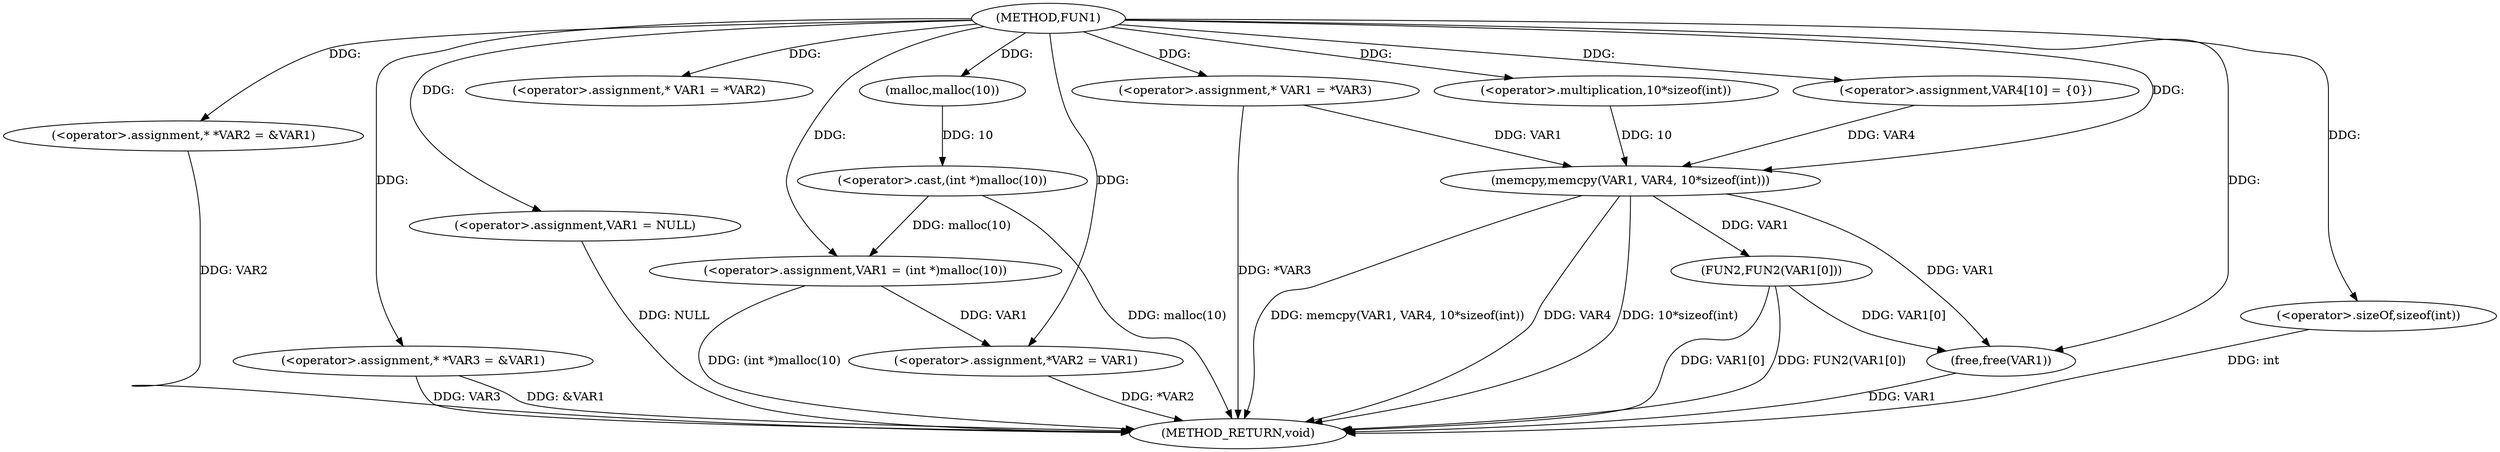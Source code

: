 digraph FUN1 {  
"1000100" [label = "(METHOD,FUN1)" ]
"1000155" [label = "(METHOD_RETURN,void)" ]
"1000104" [label = "(<operator>.assignment,* *VAR2 = &VAR1)" ]
"1000109" [label = "(<operator>.assignment,* *VAR3 = &VAR1)" ]
"1000113" [label = "(<operator>.assignment,VAR1 = NULL)" ]
"1000118" [label = "(<operator>.assignment,* VAR1 = *VAR2)" ]
"1000122" [label = "(<operator>.assignment,VAR1 = (int *)malloc(10))" ]
"1000124" [label = "(<operator>.cast,(int *)malloc(10))" ]
"1000126" [label = "(malloc,malloc(10))" ]
"1000128" [label = "(<operator>.assignment,*VAR2 = VAR1)" ]
"1000134" [label = "(<operator>.assignment,* VAR1 = *VAR3)" ]
"1000140" [label = "(<operator>.assignment,VAR4[10] = {0})" ]
"1000142" [label = "(memcpy,memcpy(VAR1, VAR4, 10*sizeof(int)))" ]
"1000145" [label = "(<operator>.multiplication,10*sizeof(int))" ]
"1000147" [label = "(<operator>.sizeOf,sizeof(int))" ]
"1000149" [label = "(FUN2,FUN2(VAR1[0]))" ]
"1000153" [label = "(free,free(VAR1))" ]
  "1000124" -> "1000155"  [ label = "DDG: malloc(10)"] 
  "1000142" -> "1000155"  [ label = "DDG: memcpy(VAR1, VAR4, 10*sizeof(int))"] 
  "1000104" -> "1000155"  [ label = "DDG: VAR2"] 
  "1000113" -> "1000155"  [ label = "DDG: NULL"] 
  "1000153" -> "1000155"  [ label = "DDG: VAR1"] 
  "1000149" -> "1000155"  [ label = "DDG: VAR1[0]"] 
  "1000122" -> "1000155"  [ label = "DDG: (int *)malloc(10)"] 
  "1000128" -> "1000155"  [ label = "DDG: *VAR2"] 
  "1000142" -> "1000155"  [ label = "DDG: VAR4"] 
  "1000149" -> "1000155"  [ label = "DDG: FUN2(VAR1[0])"] 
  "1000147" -> "1000155"  [ label = "DDG: int"] 
  "1000109" -> "1000155"  [ label = "DDG: VAR3"] 
  "1000134" -> "1000155"  [ label = "DDG: *VAR3"] 
  "1000142" -> "1000155"  [ label = "DDG: 10*sizeof(int)"] 
  "1000109" -> "1000155"  [ label = "DDG: &VAR1"] 
  "1000100" -> "1000104"  [ label = "DDG: "] 
  "1000100" -> "1000109"  [ label = "DDG: "] 
  "1000100" -> "1000113"  [ label = "DDG: "] 
  "1000100" -> "1000118"  [ label = "DDG: "] 
  "1000124" -> "1000122"  [ label = "DDG: malloc(10)"] 
  "1000100" -> "1000122"  [ label = "DDG: "] 
  "1000126" -> "1000124"  [ label = "DDG: 10"] 
  "1000100" -> "1000126"  [ label = "DDG: "] 
  "1000122" -> "1000128"  [ label = "DDG: VAR1"] 
  "1000100" -> "1000128"  [ label = "DDG: "] 
  "1000100" -> "1000134"  [ label = "DDG: "] 
  "1000100" -> "1000140"  [ label = "DDG: "] 
  "1000134" -> "1000142"  [ label = "DDG: VAR1"] 
  "1000100" -> "1000142"  [ label = "DDG: "] 
  "1000140" -> "1000142"  [ label = "DDG: VAR4"] 
  "1000145" -> "1000142"  [ label = "DDG: 10"] 
  "1000100" -> "1000145"  [ label = "DDG: "] 
  "1000100" -> "1000147"  [ label = "DDG: "] 
  "1000142" -> "1000149"  [ label = "DDG: VAR1"] 
  "1000142" -> "1000153"  [ label = "DDG: VAR1"] 
  "1000149" -> "1000153"  [ label = "DDG: VAR1[0]"] 
  "1000100" -> "1000153"  [ label = "DDG: "] 
}

